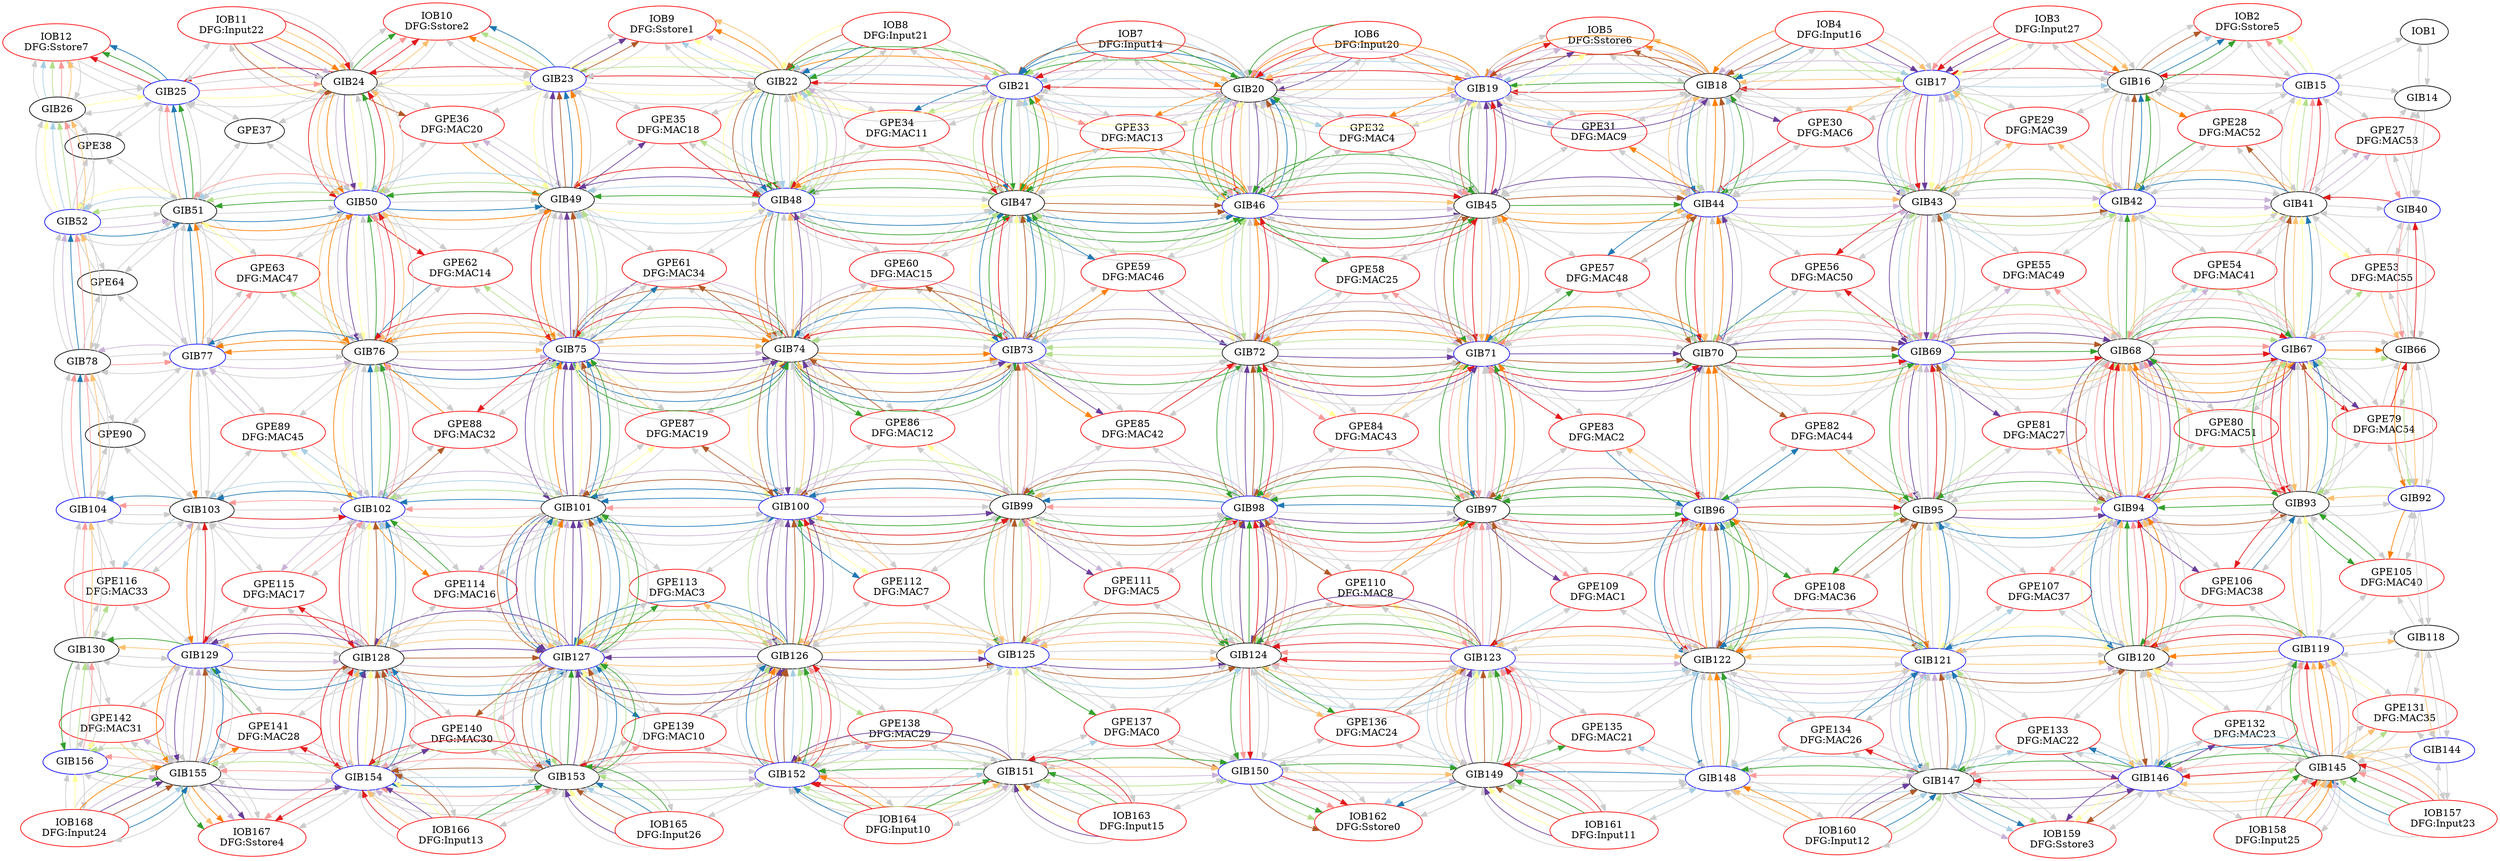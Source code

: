 Digraph G {
layout = sfdp;
overlap = scale;
IOB1[label = "IOB1", color = black];
GIB14->IOB1[color = gray80];
GIB15->IOB1[color = gray80];
IOB2[label = "IOB2\nDFG:Sstore5", color = red];
GIB15->IOB2[color = gray80];
GIB16->IOB2[color = gray80];
IOB3[label = "IOB3\nDFG:Input27", color = red];
GIB16->IOB3[color = gray80];
GIB17->IOB3[color = gray80];
IOB4[label = "IOB4\nDFG:Input16", color = red];
GIB17->IOB4[color = gray80];
GIB18->IOB4[color = gray80];
IOB5[label = "IOB5\nDFG:Sstore6", color = red];
GIB18->IOB5[color = gray80];
GIB19->IOB5[color = gray80];
IOB6[label = "IOB6\nDFG:Input20", color = red];
GIB19->IOB6[color = gray80];
GIB20->IOB6[color = gray80];
IOB7[label = "IOB7\nDFG:Input14", color = red];
GIB20->IOB7[color = gray80];
GIB21->IOB7[color = gray80];
IOB8[label = "IOB8\nDFG:Input21", color = red];
GIB21->IOB8[color = gray80];
GIB22->IOB8[color = gray80];
IOB9[label = "IOB9\nDFG:Sstore1", color = red];
GIB22->IOB9[color = gray80];
GIB23->IOB9[color = gray80];
IOB10[label = "IOB10\nDFG:Sstore2", color = red];
GIB23->IOB10[color = gray80];
GIB24->IOB10[color = gray80];
IOB11[label = "IOB11\nDFG:Input22", color = red];
GIB24->IOB11[color = gray80];
GIB25->IOB11[color = gray80];
IOB12[label = "IOB12\nDFG:Sstore7", color = red];
GIB25->IOB12[color = gray80];
GIB26->IOB12[color = gray80];
GIB14[label = "GIB14", color = black];
IOB1->GIB14[color = gray80];
GIB15->GIB14[color = gray80];
GPE27->GIB14[color = gray80];
GIB40->GIB14[color = gray80];
GIB15[label = "GIB15", color = blue];
IOB1->GIB15[color = gray80];
IOB2->GIB15[color = gray80];
GIB14->GIB15[color = gray80];
GIB16->GIB15[color = gray80];
GPE27->GIB15[color = gray80];
GPE28->GIB15[color = gray80];
GIB41->GIB15[color = gray80];
GIB16[label = "GIB16", color = black];
IOB2->GIB16[color = gray80];
IOB3->GIB16[color = gray80];
GIB15->GIB16[color = gray80];
GIB17->GIB16[color = gray80];
GPE28->GIB16[color = gray80];
GPE29->GIB16[color = gray80];
GIB42->GIB16[color = gray80];
GIB17[label = "GIB17", color = blue];
IOB3->GIB17[color = gray80];
IOB4->GIB17[color = gray80];
GIB16->GIB17[color = gray80];
GIB18->GIB17[color = gray80];
GPE29->GIB17[color = gray80];
GPE30->GIB17[color = gray80];
GIB43->GIB17[color = gray80];
GIB18[label = "GIB18", color = black];
IOB4->GIB18[color = gray80];
IOB5->GIB18[color = gray80];
GIB17->GIB18[color = gray80];
GIB19->GIB18[color = gray80];
GPE30->GIB18[color = gray80];
GPE31->GIB18[color = gray80];
GIB44->GIB18[color = gray80];
GIB19[label = "GIB19", color = blue];
IOB5->GIB19[color = gray80];
IOB6->GIB19[color = gray80];
GIB18->GIB19[color = gray80];
GIB20->GIB19[color = gray80];
GPE31->GIB19[color = gray80];
GPE32->GIB19[color = gray80];
GIB45->GIB19[color = gray80];
GIB20[label = "GIB20", color = black];
IOB6->GIB20[color = gray80];
IOB7->GIB20[color = gray80];
GIB19->GIB20[color = gray80];
GIB21->GIB20[color = gray80];
GPE32->GIB20[color = gray80];
GPE33->GIB20[color = gray80];
GIB46->GIB20[color = gray80];
GIB21[label = "GIB21", color = blue];
IOB7->GIB21[color = gray80];
IOB8->GIB21[color = gray80];
GIB20->GIB21[color = gray80];
GIB22->GIB21[color = gray80];
GPE33->GIB21[color = gray80];
GPE34->GIB21[color = gray80];
GIB47->GIB21[color = gray80];
GIB22[label = "GIB22", color = black];
IOB8->GIB22[color = gray80];
IOB9->GIB22[color = gray80];
GIB21->GIB22[color = gray80];
GIB23->GIB22[color = gray80];
GPE34->GIB22[color = gray80];
GPE35->GIB22[color = gray80];
GIB48->GIB22[color = gray80];
GIB23[label = "GIB23", color = blue];
IOB9->GIB23[color = gray80];
IOB10->GIB23[color = gray80];
GIB22->GIB23[color = gray80];
GIB24->GIB23[color = gray80];
GPE35->GIB23[color = gray80];
GPE36->GIB23[color = gray80];
GIB49->GIB23[color = gray80];
GIB24[label = "GIB24", color = black];
IOB10->GIB24[color = gray80];
IOB11->GIB24[color = gray80];
GIB23->GIB24[color = gray80];
GIB25->GIB24[color = gray80];
GPE36->GIB24[color = gray80];
GPE37->GIB24[color = gray80];
GIB50->GIB24[color = gray80];
GIB25[label = "GIB25", color = blue];
IOB11->GIB25[color = gray80];
IOB12->GIB25[color = gray80];
GIB24->GIB25[color = gray80];
GIB26->GIB25[color = gray80];
GPE37->GIB25[color = gray80];
GPE38->GIB25[color = gray80];
GIB51->GIB25[color = gray80];
GIB26[label = "GIB26", color = black];
IOB12->GIB26[color = gray80];
GIB25->GIB26[color = gray80];
GPE38->GIB26[color = gray80];
GIB52->GIB26[color = gray80];
GPE27[label = "GPE27\nDFG:MAC53", color = red];
GIB14->GPE27[color = gray80];
GIB15->GPE27[color = gray80];
GIB40->GPE27[color = gray80];
GIB41->GPE27[color = gray80];
GPE28[label = "GPE28\nDFG:MAC52", color = red];
GIB15->GPE28[color = gray80];
GIB16->GPE28[color = gray80];
GIB41->GPE28[color = gray80];
GIB42->GPE28[color = gray80];
GPE29[label = "GPE29\nDFG:MAC39", color = red];
GIB16->GPE29[color = gray80];
GIB17->GPE29[color = gray80];
GIB42->GPE29[color = gray80];
GIB43->GPE29[color = gray80];
GPE30[label = "GPE30\nDFG:MAC6", color = red];
GIB17->GPE30[color = gray80];
GIB18->GPE30[color = gray80];
GIB43->GPE30[color = gray80];
GIB44->GPE30[color = gray80];
GPE31[label = "GPE31\nDFG:MAC9", color = red];
GIB18->GPE31[color = gray80];
GIB19->GPE31[color = gray80];
GIB44->GPE31[color = gray80];
GIB45->GPE31[color = gray80];
GPE32[label = "GPE32\nDFG:MAC4", color = red];
GIB19->GPE32[color = gray80];
GIB20->GPE32[color = gray80];
GIB45->GPE32[color = gray80];
GIB46->GPE32[color = gray80];
GPE33[label = "GPE33\nDFG:MAC13", color = red];
GIB20->GPE33[color = gray80];
GIB21->GPE33[color = gray80];
GIB46->GPE33[color = gray80];
GIB47->GPE33[color = gray80];
GPE34[label = "GPE34\nDFG:MAC11", color = red];
GIB21->GPE34[color = gray80];
GIB22->GPE34[color = gray80];
GIB47->GPE34[color = gray80];
GIB48->GPE34[color = gray80];
GPE35[label = "GPE35\nDFG:MAC18", color = red];
GIB22->GPE35[color = gray80];
GIB23->GPE35[color = gray80];
GIB48->GPE35[color = gray80];
GIB49->GPE35[color = gray80];
GPE36[label = "GPE36\nDFG:MAC20", color = red];
GIB23->GPE36[color = gray80];
GIB24->GPE36[color = gray80];
GIB49->GPE36[color = gray80];
GIB50->GPE36[color = gray80];
GPE37[label = "GPE37", color = black];
GIB24->GPE37[color = gray80];
GIB25->GPE37[color = gray80];
GIB50->GPE37[color = gray80];
GIB51->GPE37[color = gray80];
GPE38[label = "GPE38", color = black];
GIB25->GPE38[color = gray80];
GIB26->GPE38[color = gray80];
GIB51->GPE38[color = gray80];
GIB52->GPE38[color = gray80];
GIB40[label = "GIB40", color = blue];
GIB14->GIB40[color = gray80];
GPE27->GIB40[color = gray80];
GIB41->GIB40[color = gray80];
GPE53->GIB40[color = gray80];
GIB66->GIB40[color = gray80];
GIB41[label = "GIB41", color = black];
GIB15->GIB41[color = gray80];
GPE27->GIB41[color = gray80];
GPE28->GIB41[color = gray80];
GIB40->GIB41[color = gray80];
GIB42->GIB41[color = gray80];
GPE53->GIB41[color = gray80];
GPE54->GIB41[color = gray80];
GIB67->GIB41[color = gray80];
GIB42[label = "GIB42", color = blue];
GIB16->GIB42[color = gray80];
GPE28->GIB42[color = gray80];
GPE29->GIB42[color = gray80];
GIB41->GIB42[color = gray80];
GIB43->GIB42[color = gray80];
GPE54->GIB42[color = gray80];
GPE55->GIB42[color = gray80];
GIB68->GIB42[color = gray80];
GIB43[label = "GIB43", color = black];
GIB17->GIB43[color = gray80];
GPE29->GIB43[color = gray80];
GPE30->GIB43[color = gray80];
GIB42->GIB43[color = gray80];
GIB44->GIB43[color = gray80];
GPE55->GIB43[color = gray80];
GPE56->GIB43[color = gray80];
GIB69->GIB43[color = gray80];
GIB44[label = "GIB44", color = blue];
GIB18->GIB44[color = gray80];
GPE30->GIB44[color = gray80];
GPE31->GIB44[color = gray80];
GIB43->GIB44[color = gray80];
GIB45->GIB44[color = gray80];
GPE56->GIB44[color = gray80];
GPE57->GIB44[color = gray80];
GIB70->GIB44[color = gray80];
GIB45[label = "GIB45", color = black];
GIB19->GIB45[color = gray80];
GPE31->GIB45[color = gray80];
GPE32->GIB45[color = gray80];
GIB44->GIB45[color = gray80];
GIB46->GIB45[color = gray80];
GPE57->GIB45[color = gray80];
GPE58->GIB45[color = gray80];
GIB71->GIB45[color = gray80];
GIB46[label = "GIB46", color = blue];
GIB20->GIB46[color = gray80];
GPE32->GIB46[color = gray80];
GPE33->GIB46[color = gray80];
GIB45->GIB46[color = gray80];
GIB47->GIB46[color = gray80];
GPE58->GIB46[color = gray80];
GPE59->GIB46[color = gray80];
GIB72->GIB46[color = gray80];
GIB47[label = "GIB47", color = black];
GIB21->GIB47[color = gray80];
GPE33->GIB47[color = gray80];
GPE34->GIB47[color = gray80];
GIB46->GIB47[color = gray80];
GIB48->GIB47[color = gray80];
GPE59->GIB47[color = gray80];
GPE60->GIB47[color = gray80];
GIB73->GIB47[color = gray80];
GIB48[label = "GIB48", color = blue];
GIB22->GIB48[color = gray80];
GPE34->GIB48[color = gray80];
GPE35->GIB48[color = gray80];
GIB47->GIB48[color = gray80];
GIB49->GIB48[color = gray80];
GPE60->GIB48[color = gray80];
GPE61->GIB48[color = gray80];
GIB74->GIB48[color = gray80];
GIB49[label = "GIB49", color = black];
GIB23->GIB49[color = gray80];
GPE35->GIB49[color = gray80];
GPE36->GIB49[color = gray80];
GIB48->GIB49[color = gray80];
GIB50->GIB49[color = gray80];
GPE61->GIB49[color = gray80];
GPE62->GIB49[color = gray80];
GIB75->GIB49[color = gray80];
GIB50[label = "GIB50", color = blue];
GIB24->GIB50[color = gray80];
GPE36->GIB50[color = gray80];
GPE37->GIB50[color = gray80];
GIB49->GIB50[color = gray80];
GIB51->GIB50[color = gray80];
GPE62->GIB50[color = gray80];
GPE63->GIB50[color = gray80];
GIB76->GIB50[color = gray80];
GIB51[label = "GIB51", color = black];
GIB25->GIB51[color = gray80];
GPE37->GIB51[color = gray80];
GPE38->GIB51[color = gray80];
GIB50->GIB51[color = gray80];
GIB52->GIB51[color = gray80];
GPE63->GIB51[color = gray80];
GPE64->GIB51[color = gray80];
GIB77->GIB51[color = gray80];
GIB52[label = "GIB52", color = blue];
GIB26->GIB52[color = gray80];
GPE38->GIB52[color = gray80];
GIB51->GIB52[color = gray80];
GPE64->GIB52[color = gray80];
GIB78->GIB52[color = gray80];
GPE53[label = "GPE53\nDFG:MAC55", color = red];
GIB40->GPE53[color = gray80];
GIB41->GPE53[color = gray80];
GIB66->GPE53[color = gray80];
GIB67->GPE53[color = gray80];
GPE54[label = "GPE54\nDFG:MAC41", color = red];
GIB41->GPE54[color = gray80];
GIB42->GPE54[color = gray80];
GIB67->GPE54[color = gray80];
GIB68->GPE54[color = gray80];
GPE55[label = "GPE55\nDFG:MAC49", color = red];
GIB42->GPE55[color = gray80];
GIB43->GPE55[color = gray80];
GIB68->GPE55[color = gray80];
GIB69->GPE55[color = gray80];
GPE56[label = "GPE56\nDFG:MAC50", color = red];
GIB43->GPE56[color = gray80];
GIB44->GPE56[color = gray80];
GIB69->GPE56[color = gray80];
GIB70->GPE56[color = gray80];
GPE57[label = "GPE57\nDFG:MAC48", color = red];
GIB44->GPE57[color = gray80];
GIB45->GPE57[color = gray80];
GIB70->GPE57[color = gray80];
GIB71->GPE57[color = gray80];
GPE58[label = "GPE58\nDFG:MAC25", color = red];
GIB45->GPE58[color = gray80];
GIB46->GPE58[color = gray80];
GIB71->GPE58[color = gray80];
GIB72->GPE58[color = gray80];
GPE59[label = "GPE59\nDFG:MAC46", color = red];
GIB46->GPE59[color = gray80];
GIB47->GPE59[color = gray80];
GIB72->GPE59[color = gray80];
GIB73->GPE59[color = gray80];
GPE60[label = "GPE60\nDFG:MAC15", color = red];
GIB47->GPE60[color = gray80];
GIB48->GPE60[color = gray80];
GIB73->GPE60[color = gray80];
GIB74->GPE60[color = gray80];
GPE61[label = "GPE61\nDFG:MAC34", color = red];
GIB48->GPE61[color = gray80];
GIB49->GPE61[color = gray80];
GIB74->GPE61[color = gray80];
GIB75->GPE61[color = gray80];
GPE62[label = "GPE62\nDFG:MAC14", color = red];
GIB49->GPE62[color = gray80];
GIB50->GPE62[color = gray80];
GIB75->GPE62[color = gray80];
GIB76->GPE62[color = gray80];
GPE63[label = "GPE63\nDFG:MAC47", color = red];
GIB50->GPE63[color = gray80];
GIB51->GPE63[color = gray80];
GIB76->GPE63[color = gray80];
GIB77->GPE63[color = gray80];
GPE64[label = "GPE64", color = black];
GIB51->GPE64[color = gray80];
GIB52->GPE64[color = gray80];
GIB77->GPE64[color = gray80];
GIB78->GPE64[color = gray80];
GIB66[label = "GIB66", color = black];
GIB40->GIB66[color = gray80];
GPE53->GIB66[color = gray80];
GIB67->GIB66[color = gray80];
GPE79->GIB66[color = gray80];
GIB92->GIB66[color = gray80];
GIB67[label = "GIB67", color = blue];
GIB41->GIB67[color = gray80];
GPE53->GIB67[color = gray80];
GPE54->GIB67[color = gray80];
GIB66->GIB67[color = gray80];
GIB68->GIB67[color = gray80];
GPE79->GIB67[color = gray80];
GPE80->GIB67[color = gray80];
GIB93->GIB67[color = gray80];
GIB68[label = "GIB68", color = black];
GIB42->GIB68[color = gray80];
GPE54->GIB68[color = gray80];
GPE55->GIB68[color = gray80];
GIB67->GIB68[color = gray80];
GIB69->GIB68[color = gray80];
GPE80->GIB68[color = gray80];
GPE81->GIB68[color = gray80];
GIB94->GIB68[color = gray80];
GIB69[label = "GIB69", color = blue];
GIB43->GIB69[color = gray80];
GPE55->GIB69[color = gray80];
GPE56->GIB69[color = gray80];
GIB68->GIB69[color = gray80];
GIB70->GIB69[color = gray80];
GPE81->GIB69[color = gray80];
GPE82->GIB69[color = gray80];
GIB95->GIB69[color = gray80];
GIB70[label = "GIB70", color = black];
GIB44->GIB70[color = gray80];
GPE56->GIB70[color = gray80];
GPE57->GIB70[color = gray80];
GIB69->GIB70[color = gray80];
GIB71->GIB70[color = gray80];
GPE82->GIB70[color = gray80];
GPE83->GIB70[color = gray80];
GIB96->GIB70[color = gray80];
GIB71[label = "GIB71", color = blue];
GIB45->GIB71[color = gray80];
GPE57->GIB71[color = gray80];
GPE58->GIB71[color = gray80];
GIB70->GIB71[color = gray80];
GIB72->GIB71[color = gray80];
GPE83->GIB71[color = gray80];
GPE84->GIB71[color = gray80];
GIB97->GIB71[color = gray80];
GIB72[label = "GIB72", color = black];
GIB46->GIB72[color = gray80];
GPE58->GIB72[color = gray80];
GPE59->GIB72[color = gray80];
GIB71->GIB72[color = gray80];
GIB73->GIB72[color = gray80];
GPE84->GIB72[color = gray80];
GPE85->GIB72[color = gray80];
GIB98->GIB72[color = gray80];
GIB73[label = "GIB73", color = blue];
GIB47->GIB73[color = gray80];
GPE59->GIB73[color = gray80];
GPE60->GIB73[color = gray80];
GIB72->GIB73[color = gray80];
GIB74->GIB73[color = gray80];
GPE85->GIB73[color = gray80];
GPE86->GIB73[color = gray80];
GIB99->GIB73[color = gray80];
GIB74[label = "GIB74", color = black];
GIB48->GIB74[color = gray80];
GPE60->GIB74[color = gray80];
GPE61->GIB74[color = gray80];
GIB73->GIB74[color = gray80];
GIB75->GIB74[color = gray80];
GPE86->GIB74[color = gray80];
GPE87->GIB74[color = gray80];
GIB100->GIB74[color = gray80];
GIB75[label = "GIB75", color = blue];
GIB49->GIB75[color = gray80];
GPE61->GIB75[color = gray80];
GPE62->GIB75[color = gray80];
GIB74->GIB75[color = gray80];
GIB76->GIB75[color = gray80];
GPE87->GIB75[color = gray80];
GPE88->GIB75[color = gray80];
GIB101->GIB75[color = gray80];
GIB76[label = "GIB76", color = black];
GIB50->GIB76[color = gray80];
GPE62->GIB76[color = gray80];
GPE63->GIB76[color = gray80];
GIB75->GIB76[color = gray80];
GIB77->GIB76[color = gray80];
GPE88->GIB76[color = gray80];
GPE89->GIB76[color = gray80];
GIB102->GIB76[color = gray80];
GIB77[label = "GIB77", color = blue];
GIB51->GIB77[color = gray80];
GPE63->GIB77[color = gray80];
GPE64->GIB77[color = gray80];
GIB76->GIB77[color = gray80];
GIB78->GIB77[color = gray80];
GPE89->GIB77[color = gray80];
GPE90->GIB77[color = gray80];
GIB103->GIB77[color = gray80];
GIB78[label = "GIB78", color = black];
GIB52->GIB78[color = gray80];
GPE64->GIB78[color = gray80];
GIB77->GIB78[color = gray80];
GPE90->GIB78[color = gray80];
GIB104->GIB78[color = gray80];
GPE79[label = "GPE79\nDFG:MAC54", color = red];
GIB66->GPE79[color = gray80];
GIB67->GPE79[color = gray80];
GIB92->GPE79[color = gray80];
GIB93->GPE79[color = gray80];
GPE80[label = "GPE80\nDFG:MAC51", color = red];
GIB67->GPE80[color = gray80];
GIB68->GPE80[color = gray80];
GIB93->GPE80[color = gray80];
GIB94->GPE80[color = gray80];
GPE81[label = "GPE81\nDFG:MAC27", color = red];
GIB68->GPE81[color = gray80];
GIB69->GPE81[color = gray80];
GIB94->GPE81[color = gray80];
GIB95->GPE81[color = gray80];
GPE82[label = "GPE82\nDFG:MAC44", color = red];
GIB69->GPE82[color = gray80];
GIB70->GPE82[color = gray80];
GIB95->GPE82[color = gray80];
GIB96->GPE82[color = gray80];
GPE83[label = "GPE83\nDFG:MAC2", color = red];
GIB70->GPE83[color = gray80];
GIB71->GPE83[color = gray80];
GIB96->GPE83[color = gray80];
GIB97->GPE83[color = gray80];
GPE84[label = "GPE84\nDFG:MAC43", color = red];
GIB71->GPE84[color = gray80];
GIB72->GPE84[color = gray80];
GIB97->GPE84[color = gray80];
GIB98->GPE84[color = gray80];
GPE85[label = "GPE85\nDFG:MAC42", color = red];
GIB72->GPE85[color = gray80];
GIB73->GPE85[color = gray80];
GIB98->GPE85[color = gray80];
GIB99->GPE85[color = gray80];
GPE86[label = "GPE86\nDFG:MAC12", color = red];
GIB73->GPE86[color = gray80];
GIB74->GPE86[color = gray80];
GIB99->GPE86[color = gray80];
GIB100->GPE86[color = gray80];
GPE87[label = "GPE87\nDFG:MAC19", color = red];
GIB74->GPE87[color = gray80];
GIB75->GPE87[color = gray80];
GIB100->GPE87[color = gray80];
GIB101->GPE87[color = gray80];
GPE88[label = "GPE88\nDFG:MAC32", color = red];
GIB75->GPE88[color = gray80];
GIB76->GPE88[color = gray80];
GIB101->GPE88[color = gray80];
GIB102->GPE88[color = gray80];
GPE89[label = "GPE89\nDFG:MAC45", color = red];
GIB76->GPE89[color = gray80];
GIB77->GPE89[color = gray80];
GIB102->GPE89[color = gray80];
GIB103->GPE89[color = gray80];
GPE90[label = "GPE90", color = black];
GIB77->GPE90[color = gray80];
GIB78->GPE90[color = gray80];
GIB103->GPE90[color = gray80];
GIB104->GPE90[color = gray80];
GIB92[label = "GIB92", color = blue];
GIB66->GIB92[color = gray80];
GPE79->GIB92[color = gray80];
GIB93->GIB92[color = gray80];
GPE105->GIB92[color = gray80];
GIB118->GIB92[color = gray80];
GIB93[label = "GIB93", color = black];
GIB67->GIB93[color = gray80];
GPE79->GIB93[color = gray80];
GPE80->GIB93[color = gray80];
GIB92->GIB93[color = gray80];
GIB94->GIB93[color = gray80];
GPE105->GIB93[color = gray80];
GPE106->GIB93[color = gray80];
GIB119->GIB93[color = gray80];
GIB94[label = "GIB94", color = blue];
GIB68->GIB94[color = gray80];
GPE80->GIB94[color = gray80];
GPE81->GIB94[color = gray80];
GIB93->GIB94[color = gray80];
GIB95->GIB94[color = gray80];
GPE106->GIB94[color = gray80];
GPE107->GIB94[color = gray80];
GIB120->GIB94[color = gray80];
GIB95[label = "GIB95", color = black];
GIB69->GIB95[color = gray80];
GPE81->GIB95[color = gray80];
GPE82->GIB95[color = gray80];
GIB94->GIB95[color = gray80];
GIB96->GIB95[color = gray80];
GPE107->GIB95[color = gray80];
GPE108->GIB95[color = gray80];
GIB121->GIB95[color = gray80];
GIB96[label = "GIB96", color = blue];
GIB70->GIB96[color = gray80];
GPE82->GIB96[color = gray80];
GPE83->GIB96[color = gray80];
GIB95->GIB96[color = gray80];
GIB97->GIB96[color = gray80];
GPE108->GIB96[color = gray80];
GPE109->GIB96[color = gray80];
GIB122->GIB96[color = gray80];
GIB97[label = "GIB97", color = black];
GIB71->GIB97[color = gray80];
GPE83->GIB97[color = gray80];
GPE84->GIB97[color = gray80];
GIB96->GIB97[color = gray80];
GIB98->GIB97[color = gray80];
GPE109->GIB97[color = gray80];
GPE110->GIB97[color = gray80];
GIB123->GIB97[color = gray80];
GIB98[label = "GIB98", color = blue];
GIB72->GIB98[color = gray80];
GPE84->GIB98[color = gray80];
GPE85->GIB98[color = gray80];
GIB97->GIB98[color = gray80];
GIB99->GIB98[color = gray80];
GPE110->GIB98[color = gray80];
GPE111->GIB98[color = gray80];
GIB124->GIB98[color = gray80];
GIB99[label = "GIB99", color = black];
GIB73->GIB99[color = gray80];
GPE85->GIB99[color = gray80];
GPE86->GIB99[color = gray80];
GIB98->GIB99[color = gray80];
GIB100->GIB99[color = gray80];
GPE111->GIB99[color = gray80];
GPE112->GIB99[color = gray80];
GIB125->GIB99[color = gray80];
GIB100[label = "GIB100", color = blue];
GIB74->GIB100[color = gray80];
GPE86->GIB100[color = gray80];
GPE87->GIB100[color = gray80];
GIB99->GIB100[color = gray80];
GIB101->GIB100[color = gray80];
GPE112->GIB100[color = gray80];
GPE113->GIB100[color = gray80];
GIB126->GIB100[color = gray80];
GIB101[label = "GIB101", color = black];
GIB75->GIB101[color = gray80];
GPE87->GIB101[color = gray80];
GPE88->GIB101[color = gray80];
GIB100->GIB101[color = gray80];
GIB102->GIB101[color = gray80];
GPE113->GIB101[color = gray80];
GPE114->GIB101[color = gray80];
GIB127->GIB101[color = gray80];
GIB102[label = "GIB102", color = blue];
GIB76->GIB102[color = gray80];
GPE88->GIB102[color = gray80];
GPE89->GIB102[color = gray80];
GIB101->GIB102[color = gray80];
GIB103->GIB102[color = gray80];
GPE114->GIB102[color = gray80];
GPE115->GIB102[color = gray80];
GIB128->GIB102[color = gray80];
GIB103[label = "GIB103", color = black];
GIB77->GIB103[color = gray80];
GPE89->GIB103[color = gray80];
GPE90->GIB103[color = gray80];
GIB102->GIB103[color = gray80];
GIB104->GIB103[color = gray80];
GPE115->GIB103[color = gray80];
GPE116->GIB103[color = gray80];
GIB129->GIB103[color = gray80];
GIB104[label = "GIB104", color = blue];
GIB78->GIB104[color = gray80];
GPE90->GIB104[color = gray80];
GIB103->GIB104[color = gray80];
GPE116->GIB104[color = gray80];
GIB130->GIB104[color = gray80];
GPE105[label = "GPE105\nDFG:MAC40", color = red];
GIB92->GPE105[color = gray80];
GIB93->GPE105[color = gray80];
GIB118->GPE105[color = gray80];
GIB119->GPE105[color = gray80];
GPE106[label = "GPE106\nDFG:MAC38", color = red];
GIB93->GPE106[color = gray80];
GIB94->GPE106[color = gray80];
GIB119->GPE106[color = gray80];
GIB120->GPE106[color = gray80];
GPE107[label = "GPE107\nDFG:MAC37", color = red];
GIB94->GPE107[color = gray80];
GIB95->GPE107[color = gray80];
GIB120->GPE107[color = gray80];
GIB121->GPE107[color = gray80];
GPE108[label = "GPE108\nDFG:MAC36", color = red];
GIB95->GPE108[color = gray80];
GIB96->GPE108[color = gray80];
GIB121->GPE108[color = gray80];
GIB122->GPE108[color = gray80];
GPE109[label = "GPE109\nDFG:MAC1", color = red];
GIB96->GPE109[color = gray80];
GIB97->GPE109[color = gray80];
GIB122->GPE109[color = gray80];
GIB123->GPE109[color = gray80];
GPE110[label = "GPE110\nDFG:MAC8", color = red];
GIB97->GPE110[color = gray80];
GIB98->GPE110[color = gray80];
GIB123->GPE110[color = gray80];
GIB124->GPE110[color = gray80];
GPE111[label = "GPE111\nDFG:MAC5", color = red];
GIB98->GPE111[color = gray80];
GIB99->GPE111[color = gray80];
GIB124->GPE111[color = gray80];
GIB125->GPE111[color = gray80];
GPE112[label = "GPE112\nDFG:MAC7", color = red];
GIB99->GPE112[color = gray80];
GIB100->GPE112[color = gray80];
GIB125->GPE112[color = gray80];
GIB126->GPE112[color = gray80];
GPE113[label = "GPE113\nDFG:MAC3", color = red];
GIB100->GPE113[color = gray80];
GIB101->GPE113[color = gray80];
GIB126->GPE113[color = gray80];
GIB127->GPE113[color = gray80];
GPE114[label = "GPE114\nDFG:MAC16", color = red];
GIB101->GPE114[color = gray80];
GIB102->GPE114[color = gray80];
GIB127->GPE114[color = gray80];
GIB128->GPE114[color = gray80];
GPE115[label = "GPE115\nDFG:MAC17", color = red];
GIB102->GPE115[color = gray80];
GIB103->GPE115[color = gray80];
GIB128->GPE115[color = gray80];
GIB129->GPE115[color = gray80];
GPE116[label = "GPE116\nDFG:MAC33", color = red];
GIB103->GPE116[color = gray80];
GIB104->GPE116[color = gray80];
GIB129->GPE116[color = gray80];
GIB130->GPE116[color = gray80];
GIB118[label = "GIB118", color = black];
GIB92->GIB118[color = gray80];
GPE105->GIB118[color = gray80];
GIB119->GIB118[color = gray80];
GPE131->GIB118[color = gray80];
GIB144->GIB118[color = gray80];
GIB119[label = "GIB119", color = blue];
GIB93->GIB119[color = gray80];
GPE105->GIB119[color = gray80];
GPE106->GIB119[color = gray80];
GIB118->GIB119[color = gray80];
GIB120->GIB119[color = gray80];
GPE131->GIB119[color = gray80];
GPE132->GIB119[color = gray80];
GIB145->GIB119[color = gray80];
GIB120[label = "GIB120", color = black];
GIB94->GIB120[color = gray80];
GPE106->GIB120[color = gray80];
GPE107->GIB120[color = gray80];
GIB119->GIB120[color = gray80];
GIB121->GIB120[color = gray80];
GPE132->GIB120[color = gray80];
GPE133->GIB120[color = gray80];
GIB146->GIB120[color = gray80];
GIB121[label = "GIB121", color = blue];
GIB95->GIB121[color = gray80];
GPE107->GIB121[color = gray80];
GPE108->GIB121[color = gray80];
GIB120->GIB121[color = gray80];
GIB122->GIB121[color = gray80];
GPE133->GIB121[color = gray80];
GPE134->GIB121[color = gray80];
GIB147->GIB121[color = gray80];
GIB122[label = "GIB122", color = black];
GIB96->GIB122[color = gray80];
GPE108->GIB122[color = gray80];
GPE109->GIB122[color = gray80];
GIB121->GIB122[color = gray80];
GIB123->GIB122[color = gray80];
GPE134->GIB122[color = gray80];
GPE135->GIB122[color = gray80];
GIB148->GIB122[color = gray80];
GIB123[label = "GIB123", color = blue];
GIB97->GIB123[color = gray80];
GPE109->GIB123[color = gray80];
GPE110->GIB123[color = gray80];
GIB122->GIB123[color = gray80];
GIB124->GIB123[color = gray80];
GPE135->GIB123[color = gray80];
GPE136->GIB123[color = gray80];
GIB149->GIB123[color = gray80];
GIB124[label = "GIB124", color = black];
GIB98->GIB124[color = gray80];
GPE110->GIB124[color = gray80];
GPE111->GIB124[color = gray80];
GIB123->GIB124[color = gray80];
GIB125->GIB124[color = gray80];
GPE136->GIB124[color = gray80];
GPE137->GIB124[color = gray80];
GIB150->GIB124[color = gray80];
GIB125[label = "GIB125", color = blue];
GIB99->GIB125[color = gray80];
GPE111->GIB125[color = gray80];
GPE112->GIB125[color = gray80];
GIB124->GIB125[color = gray80];
GIB126->GIB125[color = gray80];
GPE137->GIB125[color = gray80];
GPE138->GIB125[color = gray80];
GIB151->GIB125[color = gray80];
GIB126[label = "GIB126", color = black];
GIB100->GIB126[color = gray80];
GPE112->GIB126[color = gray80];
GPE113->GIB126[color = gray80];
GIB125->GIB126[color = gray80];
GIB127->GIB126[color = gray80];
GPE138->GIB126[color = gray80];
GPE139->GIB126[color = gray80];
GIB152->GIB126[color = gray80];
GIB127[label = "GIB127", color = blue];
GIB101->GIB127[color = gray80];
GPE113->GIB127[color = gray80];
GPE114->GIB127[color = gray80];
GIB126->GIB127[color = gray80];
GIB128->GIB127[color = gray80];
GPE139->GIB127[color = gray80];
GPE140->GIB127[color = gray80];
GIB153->GIB127[color = gray80];
GIB128[label = "GIB128", color = black];
GIB102->GIB128[color = gray80];
GPE114->GIB128[color = gray80];
GPE115->GIB128[color = gray80];
GIB127->GIB128[color = gray80];
GIB129->GIB128[color = gray80];
GPE140->GIB128[color = gray80];
GPE141->GIB128[color = gray80];
GIB154->GIB128[color = gray80];
GIB129[label = "GIB129", color = blue];
GIB103->GIB129[color = gray80];
GPE115->GIB129[color = gray80];
GPE116->GIB129[color = gray80];
GIB128->GIB129[color = gray80];
GIB130->GIB129[color = gray80];
GPE141->GIB129[color = gray80];
GPE142->GIB129[color = gray80];
GIB155->GIB129[color = gray80];
GIB130[label = "GIB130", color = black];
GIB104->GIB130[color = gray80];
GPE116->GIB130[color = gray80];
GIB129->GIB130[color = gray80];
GPE142->GIB130[color = gray80];
GIB156->GIB130[color = gray80];
GPE131[label = "GPE131\nDFG:MAC35", color = red];
GIB118->GPE131[color = gray80];
GIB119->GPE131[color = gray80];
GIB144->GPE131[color = gray80];
GIB145->GPE131[color = gray80];
GPE132[label = "GPE132\nDFG:MAC23", color = red];
GIB119->GPE132[color = gray80];
GIB120->GPE132[color = gray80];
GIB145->GPE132[color = gray80];
GIB146->GPE132[color = gray80];
GPE133[label = "GPE133\nDFG:MAC22", color = red];
GIB120->GPE133[color = gray80];
GIB121->GPE133[color = gray80];
GIB146->GPE133[color = gray80];
GIB147->GPE133[color = gray80];
GPE134[label = "GPE134\nDFG:MAC26", color = red];
GIB121->GPE134[color = gray80];
GIB122->GPE134[color = gray80];
GIB147->GPE134[color = gray80];
GIB148->GPE134[color = gray80];
GPE135[label = "GPE135\nDFG:MAC21", color = red];
GIB122->GPE135[color = gray80];
GIB123->GPE135[color = gray80];
GIB148->GPE135[color = gray80];
GIB149->GPE135[color = gray80];
GPE136[label = "GPE136\nDFG:MAC24", color = red];
GIB123->GPE136[color = gray80];
GIB124->GPE136[color = gray80];
GIB149->GPE136[color = gray80];
GIB150->GPE136[color = gray80];
GPE137[label = "GPE137\nDFG:MAC0", color = red];
GIB124->GPE137[color = gray80];
GIB125->GPE137[color = gray80];
GIB150->GPE137[color = gray80];
GIB151->GPE137[color = gray80];
GPE138[label = "GPE138\nDFG:MAC29", color = red];
GIB125->GPE138[color = gray80];
GIB126->GPE138[color = gray80];
GIB151->GPE138[color = gray80];
GIB152->GPE138[color = gray80];
GPE139[label = "GPE139\nDFG:MAC10", color = red];
GIB126->GPE139[color = gray80];
GIB127->GPE139[color = gray80];
GIB152->GPE139[color = gray80];
GIB153->GPE139[color = gray80];
GPE140[label = "GPE140\nDFG:MAC30", color = red];
GIB127->GPE140[color = gray80];
GIB128->GPE140[color = gray80];
GIB153->GPE140[color = gray80];
GIB154->GPE140[color = gray80];
GPE141[label = "GPE141\nDFG:MAC28", color = red];
GIB128->GPE141[color = gray80];
GIB129->GPE141[color = gray80];
GIB154->GPE141[color = gray80];
GIB155->GPE141[color = gray80];
GPE142[label = "GPE142\nDFG:MAC31", color = red];
GIB129->GPE142[color = gray80];
GIB130->GPE142[color = gray80];
GIB155->GPE142[color = gray80];
GIB156->GPE142[color = gray80];
GIB144[label = "GIB144", color = blue];
GIB118->GIB144[color = gray80];
GPE131->GIB144[color = gray80];
GIB145->GIB144[color = gray80];
IOB157->GIB144[color = gray80];
GIB145[label = "GIB145", color = black];
GIB119->GIB145[color = gray80];
GPE131->GIB145[color = gray80];
GPE132->GIB145[color = gray80];
GIB144->GIB145[color = gray80];
GIB146->GIB145[color = gray80];
IOB157->GIB145[color = gray80];
IOB158->GIB145[color = gray80];
GIB146[label = "GIB146", color = blue];
GIB120->GIB146[color = gray80];
GPE132->GIB146[color = gray80];
GPE133->GIB146[color = gray80];
GIB145->GIB146[color = gray80];
GIB147->GIB146[color = gray80];
IOB158->GIB146[color = gray80];
IOB159->GIB146[color = gray80];
GIB147[label = "GIB147", color = black];
GIB121->GIB147[color = gray80];
GPE133->GIB147[color = gray80];
GPE134->GIB147[color = gray80];
GIB146->GIB147[color = gray80];
GIB148->GIB147[color = gray80];
IOB159->GIB147[color = gray80];
IOB160->GIB147[color = gray80];
GIB148[label = "GIB148", color = blue];
GIB122->GIB148[color = gray80];
GPE134->GIB148[color = gray80];
GPE135->GIB148[color = gray80];
GIB147->GIB148[color = gray80];
GIB149->GIB148[color = gray80];
IOB160->GIB148[color = gray80];
IOB161->GIB148[color = gray80];
GIB149[label = "GIB149", color = black];
GIB123->GIB149[color = gray80];
GPE135->GIB149[color = gray80];
GPE136->GIB149[color = gray80];
GIB148->GIB149[color = gray80];
GIB150->GIB149[color = gray80];
IOB161->GIB149[color = gray80];
IOB162->GIB149[color = gray80];
GIB150[label = "GIB150", color = blue];
GIB124->GIB150[color = gray80];
GPE136->GIB150[color = gray80];
GPE137->GIB150[color = gray80];
GIB149->GIB150[color = gray80];
GIB151->GIB150[color = gray80];
IOB162->GIB150[color = gray80];
IOB163->GIB150[color = gray80];
GIB151[label = "GIB151", color = black];
GIB125->GIB151[color = gray80];
GPE137->GIB151[color = gray80];
GPE138->GIB151[color = gray80];
GIB150->GIB151[color = gray80];
GIB152->GIB151[color = gray80];
IOB163->GIB151[color = gray80];
IOB164->GIB151[color = gray80];
GIB152[label = "GIB152", color = blue];
GIB126->GIB152[color = gray80];
GPE138->GIB152[color = gray80];
GPE139->GIB152[color = gray80];
GIB151->GIB152[color = gray80];
GIB153->GIB152[color = gray80];
IOB164->GIB152[color = gray80];
IOB165->GIB152[color = gray80];
GIB153[label = "GIB153", color = black];
GIB127->GIB153[color = gray80];
GPE139->GIB153[color = gray80];
GPE140->GIB153[color = gray80];
GIB152->GIB153[color = gray80];
GIB154->GIB153[color = gray80];
IOB165->GIB153[color = gray80];
IOB166->GIB153[color = gray80];
GIB154[label = "GIB154", color = blue];
GIB128->GIB154[color = gray80];
GPE140->GIB154[color = gray80];
GPE141->GIB154[color = gray80];
GIB153->GIB154[color = gray80];
GIB155->GIB154[color = gray80];
IOB166->GIB154[color = gray80];
IOB167->GIB154[color = gray80];
GIB155[label = "GIB155", color = black];
GIB129->GIB155[color = gray80];
GPE141->GIB155[color = gray80];
GPE142->GIB155[color = gray80];
GIB154->GIB155[color = gray80];
GIB156->GIB155[color = gray80];
IOB167->GIB155[color = gray80];
IOB168->GIB155[color = gray80];
GIB156[label = "GIB156", color = blue];
GIB130->GIB156[color = gray80];
GPE142->GIB156[color = gray80];
GIB155->GIB156[color = gray80];
IOB168->GIB156[color = gray80];
IOB157[label = "IOB157\nDFG:Input23", color = red];
GIB144->IOB157[color = gray80];
GIB145->IOB157[color = gray80];
IOB158[label = "IOB158\nDFG:Input25", color = red];
GIB145->IOB158[color = gray80];
GIB146->IOB158[color = gray80];
IOB159[label = "IOB159\nDFG:Sstore3", color = red];
GIB146->IOB159[color = gray80];
GIB147->IOB159[color = gray80];
IOB160[label = "IOB160\nDFG:Input12", color = red];
GIB147->IOB160[color = gray80];
GIB148->IOB160[color = gray80];
IOB161[label = "IOB161\nDFG:Input11", color = red];
GIB148->IOB161[color = gray80];
GIB149->IOB161[color = gray80];
IOB162[label = "IOB162\nDFG:Sstore0", color = red];
GIB149->IOB162[color = gray80];
GIB150->IOB162[color = gray80];
IOB163[label = "IOB163\nDFG:Input15", color = red];
GIB150->IOB163[color = gray80];
GIB151->IOB163[color = gray80];
IOB164[label = "IOB164\nDFG:Input10", color = red];
GIB151->IOB164[color = gray80];
GIB152->IOB164[color = gray80];
IOB165[label = "IOB165\nDFG:Input26", color = red];
GIB152->IOB165[color = gray80];
GIB153->IOB165[color = gray80];
IOB166[label = "IOB166\nDFG:Input13", color = red];
GIB153->IOB166[color = gray80];
GIB154->IOB166[color = gray80];
IOB167[label = "IOB167\nDFG:Sstore4", color = red];
GIB154->IOB167[color = gray80];
GIB155->IOB167[color = gray80];
IOB168[label = "IOB168\nDFG:Input24", color = red];
GIB155->IOB168[color = gray80];
GIB156->IOB168[color = gray80];
edge [colorscheme=paired12];
IOB164->GIB151->GPE137[weight = 4, color = 1];
IOB164->GIB152->GIB126->GIB127->GIB101->GIB100->GPE112[weight = 4, color = 2];
IOB164->GIB152->GIB126->GIB127->GIB101->GIB75->GPE62[weight = 4, color = 3];
IOB164->GIB151->GIB150->GIB149->GPE135[weight = 4, color = 4];
IOB164->GIB152->GIB153->GIB154->GPE141[weight = 4, color = 6];
IOB164->GIB151->GIB150->GIB149->GIB123->GIB122->GIB121->GIB120->GIB146->GIB145->GPE131[weight = 4, color = 7];
IOB164->GIB152->GIB126->GIB127->GIB101->GIB75->GIB74->GIB73->GPE85[weight = 4, color = 8];
IOB164->GIB151->GIB150->GIB149->GIB123->GIB122->GIB121->GIB120->GIB94->GIB95->GIB69->GPE55[weight = 4, color = 9];
IOB161->GIB149->GIB123->GIB124->GIB98->GIB97->GPE109[weight = 4, color = 10];
IOB161->GIB149->GIB123->GPE110[weight = 4, color = 11];
IOB161->GIB149->GIB123->GIB124->GIB125->GIB99->GIB73->GPE60[weight = 4, color = 12];
IOB161->GIB148->GIB147->GPE133[weight = 4, color = 1];
IOB161->GIB149->GIB123->GIB124->GIB125->GIB99->GIB100->GIB126->GPE138[weight = 4, color = 3];
IOB161->GIB149->GIB123->GIB124->GIB98->GIB97->GIB96->GPE108[weight = 4, color = 4];
IOB161->GIB149->GIB123->GIB124->GIB125->GIB99->GIB73->GIB72->GPE84[weight = 4, color = 5];
IOB161->GIB149->GIB123->GIB124->GIB98->GIB97->GIB96->GIB95->GIB69->GPE56[weight = 4, color = 6];
IOB160->GIB148->GIB122->GIB96->GPE83[weight = 4, color = 7];
IOB160->GIB148->GIB122->GIB96->GIB70->GIB44->GPE31[weight = 4, color = 8];
IOB160->GIB147->GIB121->GIB122->GIB96->GIB97->GIB98->GIB99->GIB100->GIB101->GPE114[weight = 4, color = 9];
IOB160->GIB147->GIB146->GPE132[weight = 4, color = 10];
IOB160->GIB147->GIB121->GIB122->GIB96->GIB97->GIB98->GIB99->GIB100->GIB101->GIB127->GPE140[weight = 4, color = 12];
IOB160->GIB147->GIB121->GPE107[weight = 4, color = 1];
IOB160->GIB147->GIB121->GIB122->GIB96->GPE82[weight = 4, color = 2];
IOB160->GIB147->GIB121->GIB122->GIB96->GIB95->GIB94->GPE80[weight = 4, color = 3];
IOB166->GIB153->GIB127->GPE113[weight = 4, color = 4];
IOB166->GIB153->GPE139[weight = 4, color = 5];
IOB166->GIB154->GIB128->GPE115[weight = 4, color = 6];
IOB166->GIB154->GIB128->GIB127->GIB126->GIB125->GIB124->GPE136[weight = 4, color = 7];
IOB166->GIB154->GIB155->GPE142[weight = 4, color = 9];
IOB166->GIB154->GIB128->GIB127->GIB126->GIB125->GIB124->GIB98->GIB72->GIB71->GIB70->GIB69->GIB68->GIB94->GPE106[weight = 4, color = 10];
IOB166->GIB154->GIB128->GIB102->GPE89[weight = 4, color = 11];
IOB166->GIB154->GIB128->GIB127->GIB126->GIB125->GIB124->GIB98->GIB72->GIB71->GIB70->GIB69->GIB68->GIB94->GIB93->GIB67->GIB41->GPE28[weight = 4, color = 12];
IOB7->GIB20->GPE32[weight = 4, color = 1];
IOB7->GIB21->GPE34[weight = 4, color = 2];
IOB7->GIB21->GIB47->GIB48->GPE35[weight = 4, color = 3];
IOB7->GIB20->GIB46->GPE58[weight = 4, color = 4];
IOB7->GIB21->GIB47->GIB48->GIB49->GIB75->GPE88[weight = 4, color = 6];
IOB7->GIB20->GIB19->GIB18->GIB44->GIB43->GPE29[weight = 4, color = 7];
IOB7->GIB20->GIB46->GIB47->GIB48->GIB74->GIB73->GPE59[weight = 4, color = 8];
IOB7->GIB20->GIB19->GIB18->GIB44->GIB43->GIB42->GIB41->GPE27[weight = 4, color = 9];
IOB163->GIB151->GIB152->GIB126->GIB100->GIB99->GPE111[weight = 4, color = 10];
IOB163->GIB151->GIB125->GIB99->GPE86[weight = 4, color = 11];
IOB163->GIB151->GIB152->GIB126->GIB100->GPE87[weight = 4, color = 12];
IOB163->GIB151->GIB152->GIB126->GIB125->GIB124->GIB123->GIB122->GPE134[weight = 4, color = 1];
IOB163->GIB151->GIB152->GIB126->GIB127->GIB153->GIB154->GIB155->GIB156->GIB130->GPE116[weight = 4, color = 3];
IOB163->GIB151->GIB152->GIB126->GIB100->GIB99->GIB98->GIB72->GIB71->GIB70->GIB69->GIB68->GIB67->GIB93->GPE105[weight = 4, color = 4];
IOB163->GIB151->GIB152->GIB126->GIB127->GIB153->GIB154->GIB155->GIB156->GIB130->GIB104->GIB78->GIB77->GPE63[weight = 4, color = 5];
IOB163->GIB151->GIB152->GIB126->GIB100->GIB99->GIB98->GIB72->GIB71->GIB70->GIB69->GIB68->GIB67->GPE79[weight = 4, color = 6];
IOB4->GIB17->GPE30[weight = 4, color = 7];
IOB4->GIB18->GIB19->GIB20->GPE33[weight = 4, color = 8];
IOB4->GIB18->GIB19->GIB45->GIB71->GIB72->GIB73->GIB74->GIB75->GIB49->GPE36[weight = 4, color = 9];
IOB4->GIB17->GIB43->GIB69->GPE81[weight = 4, color = 10];
IOB4->GIB18->GIB19->GIB45->GIB71->GIB72->GIB73->GIB74->GPE61[weight = 4, color = 12];
IOB4->GIB17->GIB43->GIB69->GIB68->GPE54[weight = 4, color = 1];
IOB4->GIB18->GIB44->GPE57[weight = 4, color = 2];
IOB4->GIB17->GIB43->GIB69->GIB68->GIB67->GPE53[weight = 4, color = 3];
IOB6->GIB20->GIB46->GIB45->GIB71->GIB97->GIB98->GIB99->GIB125->GPE137[weight = 4, color = 4];
IOB6->GIB20->GIB46->GIB45->GIB71->GIB97->GPE109[weight = 4, color = 5];
IOB6->GIB20->GIB46->GIB45->GIB71->GPE83[weight = 4, color = 6];
IOB6->GIB20->GIB46->GIB45->GIB71->GIB97->GIB98->GIB99->GIB125->GIB126->GPE113[weight = 4, color = 7];
IOB6->GIB19->GPE32[weight = 4, color = 8];
IOB6->GIB20->GIB46->GIB45->GIB71->GIB72->GIB73->GIB99->GPE111[weight = 4, color = 9];
IOB6->GIB20->GIB46->GIB45->GIB19->GIB18->GPE30[weight = 4, color = 10];
IOB8->GIB22->GIB48->GIB47->GIB73->GIB74->GIB100->GPE112[weight = 4, color = 11];
IOB8->GIB22->GIB48->GIB74->GIB100->GIB99->GIB98->GPE110[weight = 4, color = 12];
IOB8->GIB22->GIB48->GIB47->GIB21->GIB20->GIB19->GPE31[weight = 4, color = 1];
IOB8->GIB22->GIB48->GIB47->GIB73->GIB74->GIB100->GIB101->GIB127->GPE139[weight = 4, color = 2];
IOB8->GIB21->GPE34[weight = 4, color = 3];
IOB8->GIB22->GIB48->GIB47->GIB21->GIB22->GIB48->GIB74->GPE86[weight = 4, color = 4];
IOB8->GIB21->GPE33[weight = 4, color = 5];
IOB11->GIB24->GIB50->GPE62[weight = 4, color = 6];
IOB11->GIB24->GIB50->GIB76->GIB75->GIB74->GPE60[weight = 4, color = 7];
IOB11->GIB24->GIB50->GIB76->GIB102->GPE114[weight = 4, color = 8];
IOB11->GIB24->GIB50->GIB76->GIB75->GIB74->GIB100->GIB126->GIB127->GIB101->GIB102->GPE115[weight = 4, color = 9];
IOB11->GIB24->GIB50->GIB76->GIB75->GIB74->GIB100->GIB126->GIB127->GIB101->GIB75->GIB49->GPE35[weight = 4, color = 10];
IOB11->GIB24->GIB50->GIB76->GIB102->GIB101->GPE87[weight = 4, color = 11];
IOB11->GIB24->GPE36[weight = 4, color = 12];
IOB157->GIB145->GIB146->GIB147->GIB148->GPE135[weight = 4, color = 1];
IOB157->GIB145->GIB146->GPE133[weight = 4, color = 2];
IOB157->GIB145->GPE132[weight = 4, color = 3];
IOB157->GIB145->GIB146->GIB147->GIB148->GIB122->GIB96->GIB97->GIB98->GIB124->GPE136[weight = 4, color = 4];
IOB157->GIB145->GIB146->GIB147->GIB148->GIB149->GIB123->GIB97->GIB71->GPE58[weight = 4, color = 5];
IOB157->GIB145->GIB146->GIB147->GPE134[weight = 4, color = 6];
IOB157->GIB145->GIB146->GIB120->GIB94->GPE81[weight = 4, color = 7];
IOB168->GIB155->GPE141[weight = 4, color = 8];
IOB168->GIB155->GIB129->GIB128->GIB127->GIB153->GIB152->GPE138[weight = 4, color = 9];
IOB168->GIB155->GIB154->GPE140[weight = 4, color = 10];
IOB168->GIB156->GPE142[weight = 4, color = 11];
IOB168->GIB155->GIB129->GIB128->GIB127->GIB153->GIB154->GIB128->GIB102->GPE88[weight = 4, color = 12];
IOB168->GIB155->GIB129->GIB128->GIB127->GIB153->GIB154->GIB128->GIB102->GIB103->GPE116[weight = 4, color = 1];
IOB168->GIB155->GIB129->GIB128->GIB127->GIB153->GIB154->GIB128->GIB102->GIB76->GIB75->GPE61[weight = 4, color = 2];
IOB158->GIB145->GPE131[weight = 4, color = 3];
IOB158->GIB145->GIB119->GIB120->GIB94->GIB95->GPE108[weight = 4, color = 4];
IOB158->GIB145->GIB119->GIB120->GIB94->GIB68->GIB67->GIB93->GIB94->GPE107[weight = 4, color = 5];
IOB158->GIB145->GIB119->GIB120->GIB94->GIB68->GIB67->GIB93->GIB94->GIB68->GIB67->GIB93->GPE106[weight = 4, color = 6];
IOB158->GIB145->GIB119->GIB120->GIB94->GIB68->GIB67->GIB93->GIB94->GIB68->GIB67->GIB41->GIB42->GPE29[weight = 4, color = 7];
IOB158->GIB145->GIB119->GIB120->GIB94->GIB68->GIB67->GIB66->GIB92->GPE105[weight = 4, color = 8];
IOB158->GIB145->GIB119->GIB120->GIB94->GIB68->GPE54[weight = 4, color = 9];
IOB165->GIB153->GIB127->GIB101->GIB75->GIB74->GIB73->GPE85[weight = 4, color = 10];
IOB165->GIB153->GIB127->GIB101->GIB75->GIB74->GIB73->GIB47->GIB46->GIB72->GPE84[weight = 4, color = 11];
IOB165->GIB153->GIB127->GIB101->GIB75->GIB74->GIB73->GIB47->GIB46->GIB20->GIB21->GIB47->GIB46->GIB45->GIB44->GIB70->GPE82[weight = 4, color = 12];
IOB165->GIB153->GIB127->GIB101->GIB102->GPE89[weight = 4, color = 1];
IOB165->GIB153->GIB127->GIB101->GIB75->GIB74->GIB73->GIB47->GIB46->GIB20->GIB21->GIB47->GPE59[weight = 4, color = 2];
IOB165->GIB153->GIB127->GIB101->GIB102->GIB76->GPE63[weight = 4, color = 3];
IOB165->GIB153->GIB127->GIB101->GIB75->GIB74->GIB73->GIB47->GIB46->GIB20->GIB21->GIB47->GIB46->GIB45->GIB44->GIB70->GIB69->GIB95->GIB96->GIB97->GIB71->GPE57[weight = 4, color = 4];
IOB3->GIB17->GIB43->GIB69->GIB95->GIB94->GIB68->GPE55[weight = 4, color = 5];
IOB3->GIB17->GIB43->GPE56[weight = 4, color = 6];
IOB3->GIB16->GIB42->GIB68->GPE80[weight = 4, color = 7];
IOB3->GIB16->GPE28[weight = 4, color = 8];
IOB3->GIB16->GIB42->GIB41->GPE27[weight = 4, color = 9];
IOB3->GIB17->GIB43->GIB69->GIB95->GIB94->GIB68->GIB67->GPE79[weight = 4, color = 10];
IOB3->GIB17->GIB43->GIB42->GIB41->GPE53[weight = 4, color = 11];
GPE137->GIB150->IOB162[weight = 4, color = 12];
GPE109->GIB123->GIB149->IOB162[weight = 4, color = 1];
GPE83->GIB96->GIB122->GIB148->GIB149->IOB162[weight = 4, color = 2];
GPE113->GIB127->GIB153->GIB152->GIB151->GIB150->IOB162[weight = 4, color = 3];
GPE32->GIB46->GIB47->GIB73->GIB72->GIB98->GIB124->GIB150->IOB162[weight = 4, color = 4];
GPE111->GIB98->GIB97->GIB123->GIB124->GIB150->IOB162[weight = 4, color = 5];
GPE30->GIB44->GIB70->GIB96->GIB122->GIB123->GIB124->GIB150->IOB162[weight = 4, color = 6];
GPE112->GIB100->GIB74->GIB48->GIB22->IOB9[weight = 4, color = 7];
GPE110->GIB97->GIB71->GIB72->GIB46->GIB47->GIB21->GIB22->IOB9[weight = 4, color = 8];
GPE31->GIB44->GIB43->GIB17->GIB18->GIB19->GIB20->GIB21->GIB22->IOB9[weight = 4, color = 9];
GPE139->GIB126->GIB100->GIB74->GIB48->GIB49->GIB23->IOB9[weight = 4, color = 10];
GPE34->GIB22->GIB23->GIB49->GIB48->GIB22->IOB9[weight = 4, color = 11];
GPE86->GIB74->GIB75->GIB49->GIB23->IOB9[weight = 4, color = 12];
GPE33->GIB46->GIB72->GIB73->GIB74->GIB75->GIB49->GIB48->GIB22->IOB9[weight = 4, color = 1];
GPE62->GIB76->GIB77->GIB51->GIB50->GIB49->GIB23->IOB10[weight = 4, color = 2];
GPE60->GIB47->GIB46->GIB72->GIB73->GIB47->GIB48->GIB22->GIB23->IOB10[weight = 4, color = 3];
GPE114->GIB102->GIB76->GIB50->GIB24->IOB10[weight = 4, color = 4];
GPE115->GIB102->GIB76->GIB50->GIB51->GIB25->GIB24->IOB10[weight = 4, color = 5];
GPE35->GIB48->GIB47->GIB73->GIB74->GIB75->GIB76->GIB50->GIB24->IOB10[weight = 4, color = 6];
GPE87->GIB75->GIB76->GIB50->GIB24->IOB10[weight = 4, color = 7];
GPE36->GIB49->GIB75->GIB76->GIB77->GIB51->GIB50->GIB49->GIB23->IOB10[weight = 4, color = 8];
GPE135->GIB123->GIB97->GIB96->GIB122->GIB121->GIB147->IOB159[weight = 4, color = 9];
GPE133->GIB146->IOB159[weight = 4, color = 10];
GPE132->GIB120->GIB121->GIB95->GIB94->GIB120->GIB146->IOB159[weight = 4, color = 11];
GPE136->GIB123->GIB97->GIB96->GIB95->GIB121->GIB120->GIB146->IOB159[weight = 4, color = 12];
GPE58->GIB72->GIB98->GIB124->GIB123->GIB122->GIB121->GIB147->IOB159[weight = 4, color = 1];
GPE134->GIB121->GIB95->GIB94->GIB120->GIB121->GIB147->IOB159[weight = 4, color = 2];
GPE81->GIB95->GIB121->GIB147->IOB159[weight = 4, color = 3];
GPE141->GIB129->GIB130->GIB156->GIB155->IOB167[weight = 4, color = 4];
GPE138->GIB152->GIB153->GIB154->IOB167[weight = 4, color = 5];
GPE140->GIB128->GIB129->GIB103->GIB102->GIB128->GIB154->IOB167[weight = 4, color = 6];
GPE142->GIB155->IOB167[weight = 4, color = 7];
GPE88->GIB76->GIB77->GIB103->GIB129->GIB155->IOB167[weight = 4, color = 8];
GPE116->GIB103->GIB102->GIB128->GIB129->GIB155->IOB167[weight = 4, color = 9];
GPE61->GIB75->GIB101->GIB127->GIB128->GIB129->GIB155->IOB167[weight = 4, color = 10];
GPE131->GIB119->GIB93->GIB67->GIB41->GIB15->IOB2[weight = 4, color = 11];
GPE108->GIB95->GIB69->GIB43->GIB42->GIB16->IOB2[weight = 4, color = 12];
GPE107->GIB95->GIB69->GIB43->GIB17->GIB16->IOB2[weight = 4, color = 1];
GPE106->GIB93->GIB67->GIB41->GIB42->GIB16->IOB2[weight = 4, color = 2];
GPE29->GIB17->GIB18->GIB44->GIB43->GIB42->GIB41->GIB15->IOB2[weight = 4, color = 3];
GPE105->GIB93->GIB94->GIB68->GIB42->GIB16->IOB2[weight = 4, color = 4];
GPE54->GIB41->GIB15->IOB2[weight = 4, color = 5];
GPE85->GIB72->GIB46->GIB45->GIB19->IOB5[weight = 4, color = 6];
GPE84->GIB71->GIB45->GIB44->GIB70->GIB69->GIB68->GIB42->GIB43->GIB17->GIB18->IOB5[weight = 4, color = 7];
GPE82->GIB95->GIB121->GIB122->GIB96->GIB70->GIB71->GIB45->GIB44->GIB18->IOB5[weight = 4, color = 8];
GPE89->GIB77->GIB78->GIB52->GIB51->GIB77->GIB76->GIB102->GIB101->GIB100->GIB74->GIB48->GIB22->GIB21->GIB20->GIB19->IOB5[weight = 4, color = 9];
GPE59->GIB72->GIB71->GIB70->GIB44->GIB45->GIB19->IOB5[weight = 4, color = 10];
GPE63->GIB51->GIB52->GIB26->GIB25->GIB24->GIB23->GIB22->GIB21->GIB20->GIB19->IOB5[weight = 4, color = 11];
GPE57->GIB44->GIB18->IOB5[weight = 4, color = 12];
GPE55->GIB43->GIB44->GIB18->GIB19->GIB20->GIB21->GIB22->GIB48->GIB49->GIB50->GIB51->GIB52->GIB26->IOB12[weight = 4, color = 1];
GPE56->GIB70->GIB71->GIB97->GIB98->GIB99->GIB100->GIB101->GIB102->GIB103->GIB104->GIB78->GIB52->GIB51->GIB25->IOB12[weight = 4, color = 2];
GPE80->GIB67->GIB66->GIB92->GIB93->GIB67->GIB68->GIB69->GIB70->GIB71->GIB72->GIB73->GIB74->GIB75->GIB49->GIB50->GIB51->GIB52->GIB26->IOB12[weight = 4, color = 3];
GPE28->GIB42->GIB43->GIB44->GIB18->GIB19->GIB45->GIB46->GIB47->GIB48->GIB49->GIB50->GIB51->GIB25->IOB12[weight = 4, color = 4];
GPE27->GIB40->GIB66->GIB67->GIB68->GIB69->GIB70->GIB71->GIB97->GIB123->GIB124->GIB98->GIB99->GIB100->GIB101->GIB102->GIB103->GIB104->GIB78->GIB52->GIB26->IOB12[weight = 4, color = 5];
GPE79->GIB66->GIB40->GIB41->GIB15->GIB16->GIB17->GIB18->GIB19->GIB20->GIB21->GIB22->GIB23->GIB24->GIB25->IOB12[weight = 4, color = 6];
GPE53->GIB66->GIB92->GIB93->GIB119->GIB118->GIB144->GIB145->GIB119->GIB120->GIB121->GIB122->GIB123->GIB124->GIB125->GIB126->GIB127->GIB128->GIB129->GIB130->GIB104->GIB78->GIB52->GIB26->IOB12[weight = 4, color = 7];
}
